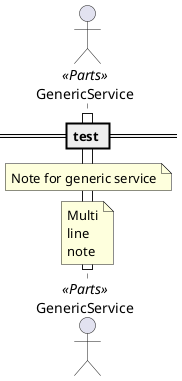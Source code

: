 @startuml Notes

== test ==

actor "GenericService" as GenericService <<Parts>>

activate GenericService
note right: Right note before generic service
note over GenericService: Note for generic service
note over GenericService
Multi
line
note
end note
note right
Multi
line
right note
end note
note left
Multi
line
left note
end note
note left: Left note after generic service

deactivate GenericService

@enduml
